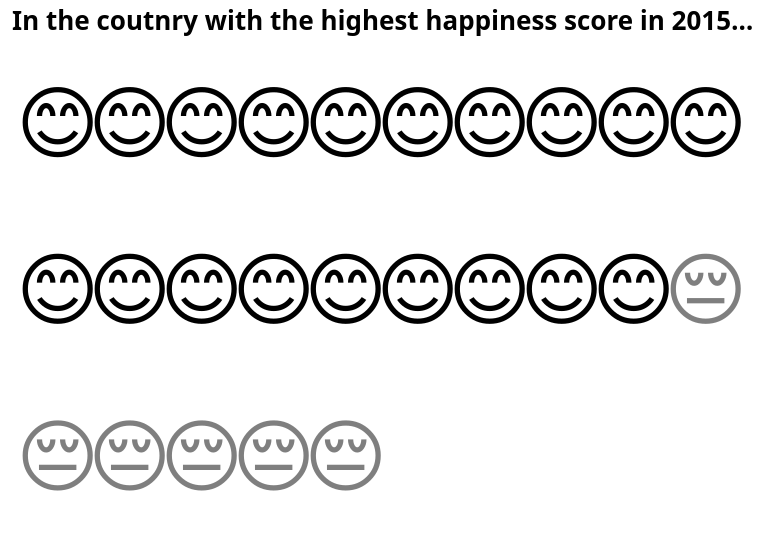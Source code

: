 {
  "$schema": "https://vega.github.io/schema/vega-lite/v4.json",
  "config": {"view": {"stroke": ""}},
  "title": "In the coutnry with the highest happiness score in 2015...",
  "width": 360,
  "height": 250,
  "data": {
    "values": [
      {"id": 1, "face" : "smile"},
      {"id": 2, "face" : "smile"},
      {"id": 3, "face" : "smile"},
      {"id": 4, "face" : "smile"},
      {"id": 5, "face" : "smile"},
      {"id": 6, "face" : "smile"},
      {"id": 7, "face" : "smile"},
      {"id": 8, "face" : "smile"},
      {"id": 9, "face" : "smile"},
      {"id": 10, "face" : "smile"},
      {"id": 11, "face" : "smile"},
      {"id": 12, "face" : "smile"},
      {"id": 13, "face" : "smile"},
      {"id": 14, "face" : "smile"},
      {"id": 15, "face" : "smile"},
      {"id": 16, "face" : "smile"},
      {"id": 17, "face" : "smile"},
      {"id": 18, "face" : "smile"},
      {"id": 19, "face" : "smile"},
      {"id": 20, "face" : "frown"},
      {"id": 21, "face" : "frown"},
      {"id": 22, "face" : "frown"},
      {"id": 23, "face" : "frown"},
      {"id": 24, "face" : "frown"},
      {"id": 25, "face" : "frown"}]

  },
  "transform": [
    {
      "calculate": "{'smile': '😊', 'frown': '😔'}[datum.face]",
      "as": "emoji"
    },
    {"calculate": "ceil (datum.id/10)", "as": "col"},
    {"calculate": "datum.id - datum.col*10", "as": "row"}
  ],
  "mark": {"type": "text", "baseline": "middle"},
  "encoding": {
    "x": {"field": "row", "type": "ordinal", "axis": null},
    "y": {"field": "col", "type": "ordinal", "axis": null},

    "text": {"field": "emoji", "type": "nominal"},
    "size": {"value": 40},

    "strokeWidth" :  {"value" : 3.0},
    "fillOpacity": {
          "condition": {"test": "datum.face=='smile'", "value": 1},
          "value": 0.5
        }
  }
}
